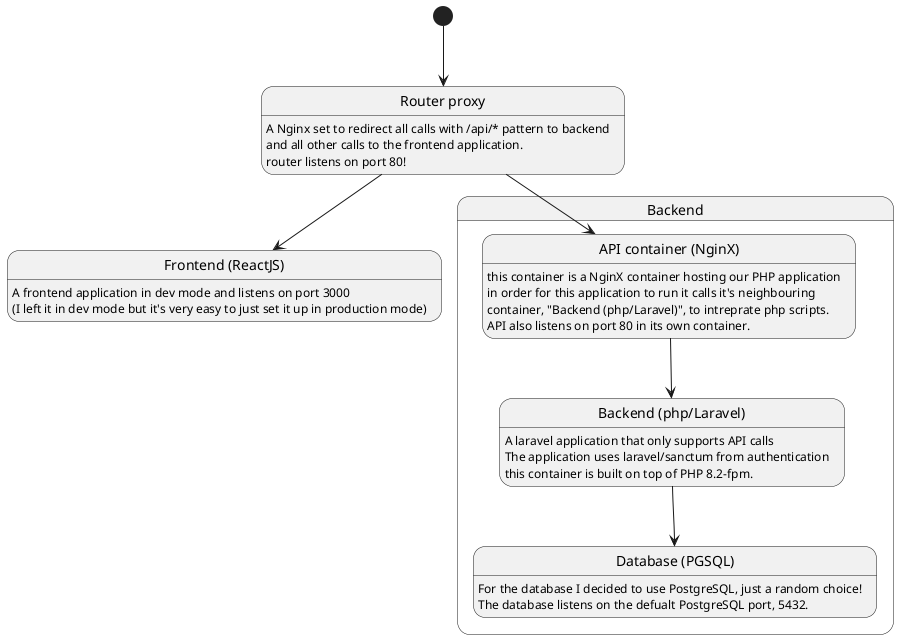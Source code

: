 @startuml
state "Router proxy" as router
router: A Nginx set to redirect all calls with /api/* pattern to backend
router: and all other calls to the frontend application.
router: router listens on port 80!

state "Frontend (ReactJS)" as FE
FE: A frontend application in dev mode and listens on port 3000
FE: (I left it in dev mode but it's very easy to just set it up in production mode)

state Backend {
    state "API container (NginX)" as API
    API: this container is a NginX container hosting our PHP application
    API: in order for this application to run it calls it's neighbouring 
    API: container, "Backend (php/Laravel)", to intreprate php scripts.
    API: API also listens on port 80 in its own container.

    state "Backend (php/Laravel)" as PHP
    PHP: A laravel application that only supports API calls
    PHP: The application uses laravel/sanctum from authentication
    PHP: this container is built on top of PHP 8.2-fpm.

    state "Database (PGSQL)" as DB
    DB: For the database I decided to use PostgreSQL, just a random choice!
    DB: The database listens on the defualt PostgreSQL port, 5432.
}


[*] --> router
router --> FE
router --> API
API --> PHP
PHP --> DB
@enduml